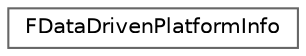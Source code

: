 digraph "Graphical Class Hierarchy"
{
 // INTERACTIVE_SVG=YES
 // LATEX_PDF_SIZE
  bgcolor="transparent";
  edge [fontname=Helvetica,fontsize=10,labelfontname=Helvetica,labelfontsize=10];
  node [fontname=Helvetica,fontsize=10,shape=box,height=0.2,width=0.4];
  rankdir="LR";
  Node0 [id="Node000000",label="FDataDrivenPlatformInfo",height=0.2,width=0.4,color="grey40", fillcolor="white", style="filled",URL="$d6/dee/structFDataDrivenPlatformInfo.html",tooltip=" "];
}
